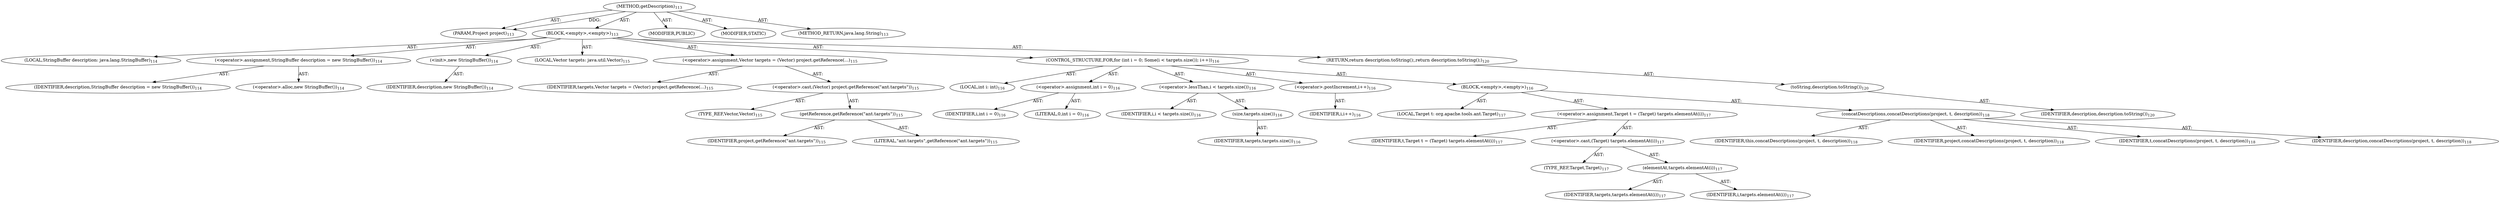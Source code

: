 digraph "getDescription" {  
"111669149697" [label = <(METHOD,getDescription)<SUB>113</SUB>> ]
"115964116994" [label = <(PARAM,Project project)<SUB>113</SUB>> ]
"25769803780" [label = <(BLOCK,&lt;empty&gt;,&lt;empty&gt;)<SUB>113</SUB>> ]
"94489280514" [label = <(LOCAL,StringBuffer description: java.lang.StringBuffer)<SUB>114</SUB>> ]
"30064771085" [label = <(&lt;operator&gt;.assignment,StringBuffer description = new StringBuffer())<SUB>114</SUB>> ]
"68719476747" [label = <(IDENTIFIER,description,StringBuffer description = new StringBuffer())<SUB>114</SUB>> ]
"30064771086" [label = <(&lt;operator&gt;.alloc,new StringBuffer())<SUB>114</SUB>> ]
"30064771087" [label = <(&lt;init&gt;,new StringBuffer())<SUB>114</SUB>> ]
"68719476748" [label = <(IDENTIFIER,description,new StringBuffer())<SUB>114</SUB>> ]
"94489280515" [label = <(LOCAL,Vector targets: java.util.Vector)<SUB>115</SUB>> ]
"30064771088" [label = <(&lt;operator&gt;.assignment,Vector targets = (Vector) project.getReference(...)<SUB>115</SUB>> ]
"68719476749" [label = <(IDENTIFIER,targets,Vector targets = (Vector) project.getReference(...)<SUB>115</SUB>> ]
"30064771089" [label = <(&lt;operator&gt;.cast,(Vector) project.getReference(&quot;ant.targets&quot;))<SUB>115</SUB>> ]
"180388626433" [label = <(TYPE_REF,Vector,Vector)<SUB>115</SUB>> ]
"30064771090" [label = <(getReference,getReference(&quot;ant.targets&quot;))<SUB>115</SUB>> ]
"68719476750" [label = <(IDENTIFIER,project,getReference(&quot;ant.targets&quot;))<SUB>115</SUB>> ]
"90194313217" [label = <(LITERAL,&quot;ant.targets&quot;,getReference(&quot;ant.targets&quot;))<SUB>115</SUB>> ]
"47244640259" [label = <(CONTROL_STRUCTURE,FOR,for (int i = 0; Some(i &lt; targets.size()); i++))<SUB>116</SUB>> ]
"94489280516" [label = <(LOCAL,int i: int)<SUB>116</SUB>> ]
"30064771091" [label = <(&lt;operator&gt;.assignment,int i = 0)<SUB>116</SUB>> ]
"68719476751" [label = <(IDENTIFIER,i,int i = 0)<SUB>116</SUB>> ]
"90194313218" [label = <(LITERAL,0,int i = 0)<SUB>116</SUB>> ]
"30064771092" [label = <(&lt;operator&gt;.lessThan,i &lt; targets.size())<SUB>116</SUB>> ]
"68719476752" [label = <(IDENTIFIER,i,i &lt; targets.size())<SUB>116</SUB>> ]
"30064771093" [label = <(size,targets.size())<SUB>116</SUB>> ]
"68719476753" [label = <(IDENTIFIER,targets,targets.size())<SUB>116</SUB>> ]
"30064771094" [label = <(&lt;operator&gt;.postIncrement,i++)<SUB>116</SUB>> ]
"68719476754" [label = <(IDENTIFIER,i,i++)<SUB>116</SUB>> ]
"25769803781" [label = <(BLOCK,&lt;empty&gt;,&lt;empty&gt;)<SUB>116</SUB>> ]
"94489280517" [label = <(LOCAL,Target t: org.apache.tools.ant.Target)<SUB>117</SUB>> ]
"30064771095" [label = <(&lt;operator&gt;.assignment,Target t = (Target) targets.elementAt(i))<SUB>117</SUB>> ]
"68719476755" [label = <(IDENTIFIER,t,Target t = (Target) targets.elementAt(i))<SUB>117</SUB>> ]
"30064771096" [label = <(&lt;operator&gt;.cast,(Target) targets.elementAt(i))<SUB>117</SUB>> ]
"180388626434" [label = <(TYPE_REF,Target,Target)<SUB>117</SUB>> ]
"30064771097" [label = <(elementAt,targets.elementAt(i))<SUB>117</SUB>> ]
"68719476756" [label = <(IDENTIFIER,targets,targets.elementAt(i))<SUB>117</SUB>> ]
"68719476757" [label = <(IDENTIFIER,i,targets.elementAt(i))<SUB>117</SUB>> ]
"30064771098" [label = <(concatDescriptions,concatDescriptions(project, t, description))<SUB>118</SUB>> ]
"68719476758" [label = <(IDENTIFIER,this,concatDescriptions(project, t, description))<SUB>118</SUB>> ]
"68719476759" [label = <(IDENTIFIER,project,concatDescriptions(project, t, description))<SUB>118</SUB>> ]
"68719476760" [label = <(IDENTIFIER,t,concatDescriptions(project, t, description))<SUB>118</SUB>> ]
"68719476761" [label = <(IDENTIFIER,description,concatDescriptions(project, t, description))<SUB>118</SUB>> ]
"146028888065" [label = <(RETURN,return description.toString();,return description.toString();)<SUB>120</SUB>> ]
"30064771099" [label = <(toString,description.toString())<SUB>120</SUB>> ]
"68719476762" [label = <(IDENTIFIER,description,description.toString())<SUB>120</SUB>> ]
"133143986178" [label = <(MODIFIER,PUBLIC)> ]
"133143986179" [label = <(MODIFIER,STATIC)> ]
"128849018881" [label = <(METHOD_RETURN,java.lang.String)<SUB>113</SUB>> ]
  "111669149697" -> "115964116994"  [ label = "AST: "] 
  "111669149697" -> "25769803780"  [ label = "AST: "] 
  "111669149697" -> "133143986178"  [ label = "AST: "] 
  "111669149697" -> "133143986179"  [ label = "AST: "] 
  "111669149697" -> "128849018881"  [ label = "AST: "] 
  "25769803780" -> "94489280514"  [ label = "AST: "] 
  "25769803780" -> "30064771085"  [ label = "AST: "] 
  "25769803780" -> "30064771087"  [ label = "AST: "] 
  "25769803780" -> "94489280515"  [ label = "AST: "] 
  "25769803780" -> "30064771088"  [ label = "AST: "] 
  "25769803780" -> "47244640259"  [ label = "AST: "] 
  "25769803780" -> "146028888065"  [ label = "AST: "] 
  "30064771085" -> "68719476747"  [ label = "AST: "] 
  "30064771085" -> "30064771086"  [ label = "AST: "] 
  "30064771087" -> "68719476748"  [ label = "AST: "] 
  "30064771088" -> "68719476749"  [ label = "AST: "] 
  "30064771088" -> "30064771089"  [ label = "AST: "] 
  "30064771089" -> "180388626433"  [ label = "AST: "] 
  "30064771089" -> "30064771090"  [ label = "AST: "] 
  "30064771090" -> "68719476750"  [ label = "AST: "] 
  "30064771090" -> "90194313217"  [ label = "AST: "] 
  "47244640259" -> "94489280516"  [ label = "AST: "] 
  "47244640259" -> "30064771091"  [ label = "AST: "] 
  "47244640259" -> "30064771092"  [ label = "AST: "] 
  "47244640259" -> "30064771094"  [ label = "AST: "] 
  "47244640259" -> "25769803781"  [ label = "AST: "] 
  "30064771091" -> "68719476751"  [ label = "AST: "] 
  "30064771091" -> "90194313218"  [ label = "AST: "] 
  "30064771092" -> "68719476752"  [ label = "AST: "] 
  "30064771092" -> "30064771093"  [ label = "AST: "] 
  "30064771093" -> "68719476753"  [ label = "AST: "] 
  "30064771094" -> "68719476754"  [ label = "AST: "] 
  "25769803781" -> "94489280517"  [ label = "AST: "] 
  "25769803781" -> "30064771095"  [ label = "AST: "] 
  "25769803781" -> "30064771098"  [ label = "AST: "] 
  "30064771095" -> "68719476755"  [ label = "AST: "] 
  "30064771095" -> "30064771096"  [ label = "AST: "] 
  "30064771096" -> "180388626434"  [ label = "AST: "] 
  "30064771096" -> "30064771097"  [ label = "AST: "] 
  "30064771097" -> "68719476756"  [ label = "AST: "] 
  "30064771097" -> "68719476757"  [ label = "AST: "] 
  "30064771098" -> "68719476758"  [ label = "AST: "] 
  "30064771098" -> "68719476759"  [ label = "AST: "] 
  "30064771098" -> "68719476760"  [ label = "AST: "] 
  "30064771098" -> "68719476761"  [ label = "AST: "] 
  "146028888065" -> "30064771099"  [ label = "AST: "] 
  "30064771099" -> "68719476762"  [ label = "AST: "] 
  "111669149697" -> "115964116994"  [ label = "DDG: "] 
}
